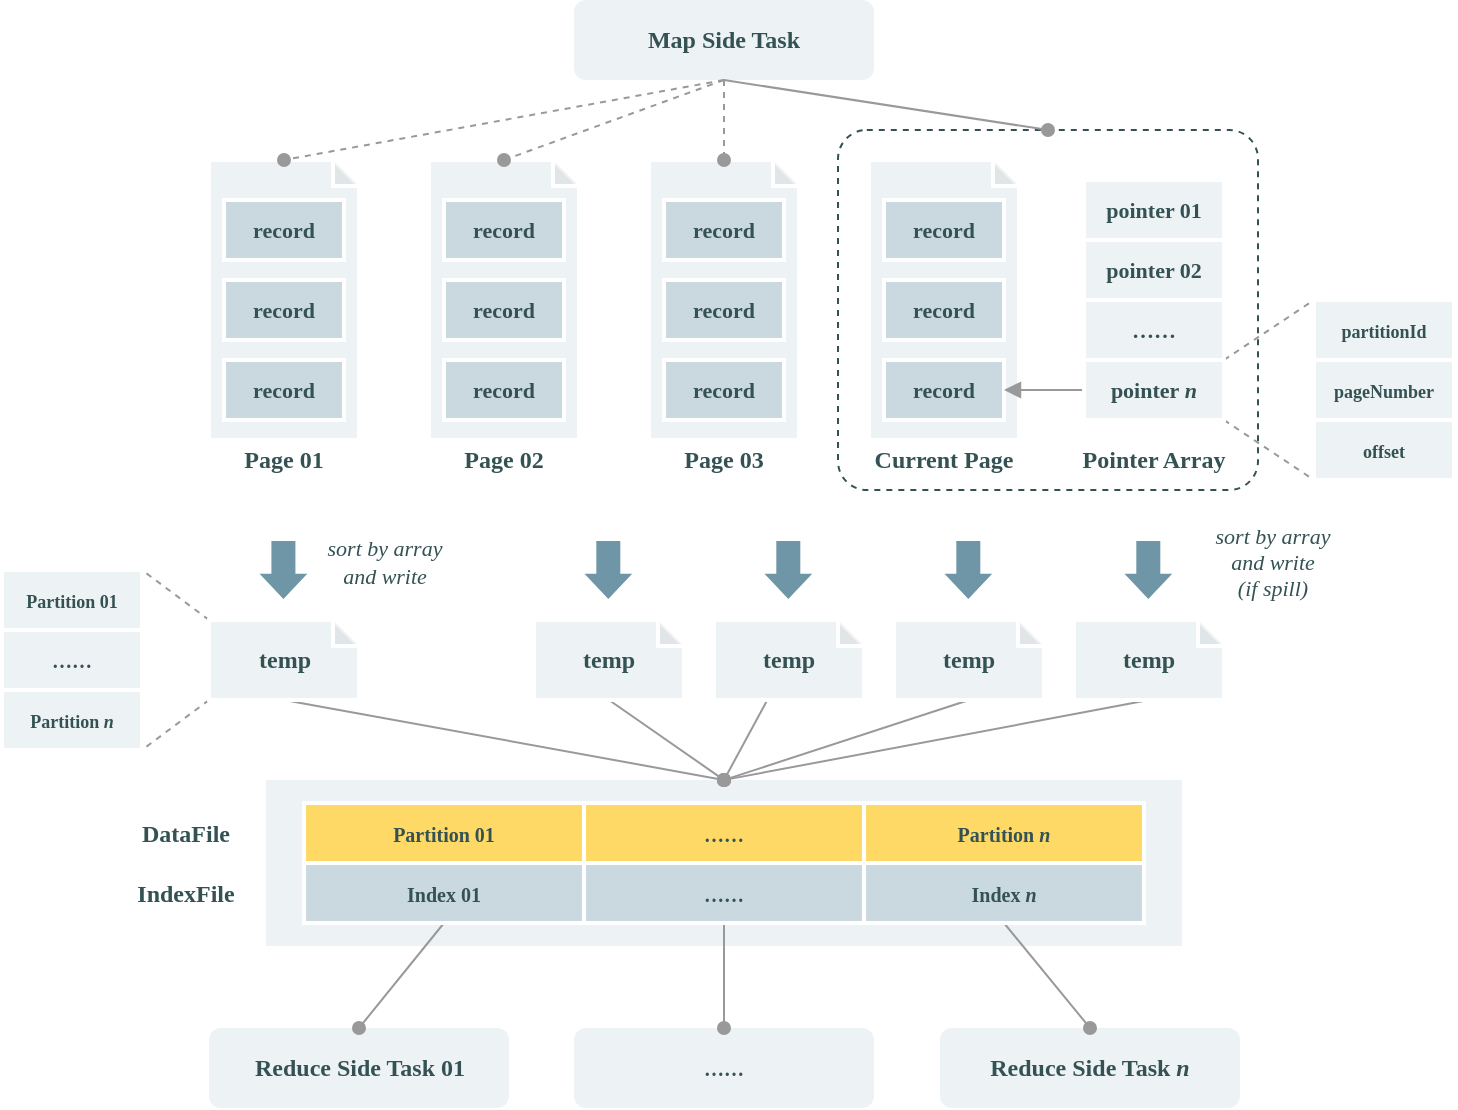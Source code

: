 <mxfile scale="2" border="30">
    <diagram id="0QhtwqMjpmc_AO-MrRb4" name="第 1 页">
        <mxGraphModel dx="1036" dy="595" grid="0" gridSize="10" guides="1" tooltips="1" connect="1" arrows="1" fold="1" page="1" pageScale="1" pageWidth="1654" pageHeight="2336" background="#FFFFFF" math="0" shadow="0">
            <root>
                <mxCell id="0"/>
                <mxCell id="1" parent="0"/>
                <mxCell id="1135" value="" style="rounded=0;whiteSpace=wrap;html=1;fontFamily=Tahoma;fontSize=10;fontColor=#FFFFFF;strokeWidth=2;strokeColor=none;fillColor=#EDF2F4;" vertex="1" parent="1">
                    <mxGeometry x="331" y="570" width="458" height="83" as="geometry"/>
                </mxCell>
                <mxCell id="1131" value="&lt;b style=&quot;color: rgb(52 , 82 , 83) ; font-family: &amp;#34;tahoma&amp;#34;&quot;&gt;Reduce Side Task &lt;i&gt;n&lt;/i&gt;&lt;/b&gt;" style="whiteSpace=wrap;html=1;dashed=1;fontFamily=Verdana;fontColor=#FFFFFF;strokeColor=none;fillColor=#EDF2F4;rounded=1;" parent="1" vertex="1">
                    <mxGeometry x="668" y="694" width="150" height="40" as="geometry"/>
                </mxCell>
                <mxCell id="1130" value="&lt;font color=&quot;#345253&quot; face=&quot;tahoma&quot;&gt;&lt;b&gt;Reduce Side Task 01&lt;/b&gt;&lt;/font&gt;" style="whiteSpace=wrap;html=1;dashed=1;fontFamily=Verdana;fontColor=#FFFFFF;strokeColor=none;fillColor=#EDF2F4;rounded=1;" parent="1" vertex="1">
                    <mxGeometry x="302.5" y="694" width="150" height="40" as="geometry"/>
                </mxCell>
                <mxCell id="1100" value="" style="rounded=1;whiteSpace=wrap;html=1;sketch=0;fontFamily=Tahoma;fontSize=11;fontColor=#345253;strokeWidth=1;fillColor=none;strokeColor=#345253;dashed=1;arcSize=8;" parent="1" vertex="1">
                    <mxGeometry x="617" y="245" width="210" height="180" as="geometry"/>
                </mxCell>
                <mxCell id="1027" value="&lt;font color=&quot;#345253&quot; face=&quot;tahoma&quot;&gt;&lt;b&gt;Map Side Task&lt;/b&gt;&lt;/font&gt;" style="whiteSpace=wrap;html=1;dashed=1;fontFamily=Verdana;fontColor=#FFFFFF;strokeColor=none;fillColor=#EDF2F4;rounded=1;" parent="1" vertex="1">
                    <mxGeometry x="485" y="180" width="150" height="40" as="geometry"/>
                </mxCell>
                <mxCell id="1031" value="" style="shape=note;whiteSpace=wrap;html=1;backgroundOutline=1;darkOpacity=0.05;fontFamily=Tahoma;fontColor=#FFFFFF;strokeColor=#FFFFFF;strokeWidth=2;size=13;rounded=1;fillColor=#EDF2F4;" parent="1" vertex="1">
                    <mxGeometry x="302.5" y="260" width="75" height="140" as="geometry"/>
                </mxCell>
                <mxCell id="1028" value="record" style="rounded=0;whiteSpace=wrap;html=1;strokeWidth=2;fillColor=#CAD9DF;fontStyle=1;fontSize=11;strokeColor=#FFFFFF;fontColor=#345253;fontFamily=Tahoma;" parent="1" vertex="1">
                    <mxGeometry x="310" y="280" width="60" height="30" as="geometry"/>
                </mxCell>
                <mxCell id="1029" value="record" style="rounded=0;whiteSpace=wrap;html=1;strokeWidth=2;fillColor=#CAD9DF;fontStyle=1;fontSize=11;strokeColor=#FFFFFF;fontColor=#345253;fontFamily=Tahoma;" parent="1" vertex="1">
                    <mxGeometry x="310" y="320" width="60" height="30" as="geometry"/>
                </mxCell>
                <mxCell id="1030" value="record" style="rounded=0;whiteSpace=wrap;html=1;strokeWidth=2;fillColor=#CAD9DF;fontStyle=1;fontSize=11;strokeColor=#FFFFFF;fontColor=#345253;fontFamily=Tahoma;" parent="1" vertex="1">
                    <mxGeometry x="310" y="360" width="60" height="30" as="geometry"/>
                </mxCell>
                <mxCell id="1032" value="&lt;font face=&quot;Tahoma&quot; color=&quot;#345253&quot;&gt;&lt;b&gt;Page 01&lt;/b&gt;&lt;/font&gt;" style="text;html=1;strokeColor=none;fillColor=none;align=center;verticalAlign=middle;whiteSpace=wrap;rounded=0;fontColor=#FFFFFF;" parent="1" vertex="1">
                    <mxGeometry x="310" y="400" width="60" height="20" as="geometry"/>
                </mxCell>
                <mxCell id="1033" value="" style="shape=note;whiteSpace=wrap;html=1;backgroundOutline=1;darkOpacity=0.05;fontFamily=Tahoma;fontColor=#FFFFFF;strokeColor=#FFFFFF;strokeWidth=2;size=13;rounded=1;fillColor=#EDF2F4;" parent="1" vertex="1">
                    <mxGeometry x="412.5" y="260" width="75" height="140" as="geometry"/>
                </mxCell>
                <mxCell id="1034" value="record" style="rounded=0;whiteSpace=wrap;html=1;strokeWidth=2;fillColor=#CAD9DF;fontStyle=1;fontSize=11;strokeColor=#FFFFFF;fontColor=#345253;fontFamily=Tahoma;" parent="1" vertex="1">
                    <mxGeometry x="420" y="280" width="60" height="30" as="geometry"/>
                </mxCell>
                <mxCell id="1035" value="record" style="rounded=0;whiteSpace=wrap;html=1;strokeWidth=2;fillColor=#CAD9DF;fontStyle=1;fontSize=11;strokeColor=#FFFFFF;fontColor=#345253;fontFamily=Tahoma;" parent="1" vertex="1">
                    <mxGeometry x="420" y="320" width="60" height="30" as="geometry"/>
                </mxCell>
                <mxCell id="1036" value="record" style="rounded=0;whiteSpace=wrap;html=1;strokeWidth=2;fillColor=#CAD9DF;fontStyle=1;fontSize=11;strokeColor=#FFFFFF;fontColor=#345253;fontFamily=Tahoma;" parent="1" vertex="1">
                    <mxGeometry x="420" y="360" width="60" height="30" as="geometry"/>
                </mxCell>
                <mxCell id="1037" value="&lt;font face=&quot;Tahoma&quot; color=&quot;#345253&quot;&gt;&lt;b&gt;Page 02&lt;/b&gt;&lt;/font&gt;" style="text;html=1;strokeColor=none;fillColor=none;align=center;verticalAlign=middle;whiteSpace=wrap;rounded=0;fontColor=#FFFFFF;" parent="1" vertex="1">
                    <mxGeometry x="420" y="400" width="60" height="20" as="geometry"/>
                </mxCell>
                <mxCell id="1038" value="" style="shape=note;whiteSpace=wrap;html=1;backgroundOutline=1;darkOpacity=0.05;fontFamily=Tahoma;fontColor=#FFFFFF;strokeColor=#FFFFFF;strokeWidth=2;size=13;rounded=1;fillColor=#EDF2F4;" parent="1" vertex="1">
                    <mxGeometry x="522.5" y="260" width="75" height="140" as="geometry"/>
                </mxCell>
                <mxCell id="1039" value="record" style="rounded=0;whiteSpace=wrap;html=1;strokeWidth=2;fillColor=#CAD9DF;fontStyle=1;fontSize=11;strokeColor=#FFFFFF;fontColor=#345253;fontFamily=Tahoma;" parent="1" vertex="1">
                    <mxGeometry x="530" y="280" width="60" height="30" as="geometry"/>
                </mxCell>
                <mxCell id="1040" value="record" style="rounded=0;whiteSpace=wrap;html=1;strokeWidth=2;fillColor=#CAD9DF;fontStyle=1;fontSize=11;strokeColor=#FFFFFF;fontColor=#345253;fontFamily=Tahoma;" parent="1" vertex="1">
                    <mxGeometry x="530" y="320" width="60" height="30" as="geometry"/>
                </mxCell>
                <mxCell id="1041" value="record" style="rounded=0;whiteSpace=wrap;html=1;strokeWidth=2;fillColor=#CAD9DF;fontStyle=1;fontSize=11;strokeColor=#FFFFFF;fontColor=#345253;fontFamily=Tahoma;" parent="1" vertex="1">
                    <mxGeometry x="530" y="360" width="60" height="30" as="geometry"/>
                </mxCell>
                <mxCell id="1042" value="&lt;font face=&quot;Tahoma&quot; color=&quot;#345253&quot;&gt;&lt;b&gt;Page 03&lt;/b&gt;&lt;/font&gt;" style="text;html=1;strokeColor=none;fillColor=none;align=center;verticalAlign=middle;whiteSpace=wrap;rounded=0;fontColor=#FFFFFF;" parent="1" vertex="1">
                    <mxGeometry x="530" y="400" width="60" height="20" as="geometry"/>
                </mxCell>
                <mxCell id="1043" value="" style="shape=note;whiteSpace=wrap;html=1;backgroundOutline=1;darkOpacity=0.05;fontFamily=Tahoma;fontColor=#FFFFFF;strokeColor=#FFFFFF;strokeWidth=2;size=13;rounded=1;fillColor=#EDF2F4;" parent="1" vertex="1">
                    <mxGeometry x="632.5" y="260" width="75" height="140" as="geometry"/>
                </mxCell>
                <mxCell id="1044" value="record" style="rounded=0;whiteSpace=wrap;html=1;strokeWidth=2;fillColor=#CAD9DF;fontStyle=1;fontSize=11;strokeColor=#FFFFFF;fontColor=#345253;fontFamily=Tahoma;" parent="1" vertex="1">
                    <mxGeometry x="640" y="280" width="60" height="30" as="geometry"/>
                </mxCell>
                <mxCell id="1045" value="record" style="rounded=0;whiteSpace=wrap;html=1;strokeWidth=2;fillColor=#CAD9DF;fontStyle=1;fontSize=11;strokeColor=#FFFFFF;fontColor=#345253;fontFamily=Tahoma;" parent="1" vertex="1">
                    <mxGeometry x="640" y="320" width="60" height="30" as="geometry"/>
                </mxCell>
                <mxCell id="1046" value="record" style="rounded=0;whiteSpace=wrap;html=1;strokeWidth=2;fillColor=#CAD9DF;fontStyle=1;fontSize=11;strokeColor=#FFFFFF;fontColor=#345253;fontFamily=Tahoma;" parent="1" vertex="1">
                    <mxGeometry x="640" y="360" width="60" height="30" as="geometry"/>
                </mxCell>
                <mxCell id="1047" value="&lt;font face=&quot;Tahoma&quot; color=&quot;#345253&quot;&gt;&lt;b&gt;Current Page&lt;/b&gt;&lt;/font&gt;" style="text;html=1;strokeColor=none;fillColor=none;align=center;verticalAlign=middle;whiteSpace=wrap;rounded=0;fontColor=#FFFFFF;" parent="1" vertex="1">
                    <mxGeometry x="625" y="400" width="90" height="20" as="geometry"/>
                </mxCell>
                <mxCell id="1123" style="edgeStyle=none;rounded=0;orthogonalLoop=1;jettySize=auto;html=1;entryX=1;entryY=0;entryDx=0;entryDy=0;fontFamily=Tahoma;fontSize=11;fontColor=#345253;endArrow=none;endFill=0;strokeColor=#999999;fillColor=#6E96A6;dashed=1;exitX=0;exitY=0;exitDx=0;exitDy=0;exitPerimeter=0;" parent="1" source="1077" target="1121" edge="1">
                    <mxGeometry relative="1" as="geometry"/>
                </mxCell>
                <mxCell id="1124" style="edgeStyle=none;rounded=0;orthogonalLoop=1;jettySize=auto;html=1;exitX=0;exitY=1;exitDx=0;exitDy=0;exitPerimeter=0;entryX=1;entryY=1;entryDx=0;entryDy=0;fontFamily=Tahoma;fontSize=11;fontColor=#345253;endArrow=none;endFill=0;strokeColor=#999999;fillColor=#6E96A6;dashed=1;" parent="1" source="1077" target="1122" edge="1">
                    <mxGeometry relative="1" as="geometry"/>
                </mxCell>
                <mxCell id="1145" style="edgeStyle=none;html=1;exitX=0.5;exitY=1;exitDx=0;exitDy=0;exitPerimeter=0;entryX=0.5;entryY=0;entryDx=0;entryDy=0;endArrow=oval;endFill=1;strokeColor=#999999;" edge="1" parent="1" source="1077" target="1135">
                    <mxGeometry relative="1" as="geometry"/>
                </mxCell>
                <mxCell id="1077" value="&lt;b&gt;&lt;font color=&quot;#345253&quot;&gt;temp&lt;/font&gt;&lt;/b&gt;" style="shape=note;whiteSpace=wrap;html=1;backgroundOutline=1;darkOpacity=0.05;fontFamily=Tahoma;fontColor=#FFFFFF;strokeColor=#FFFFFF;strokeWidth=2;size=13;rounded=1;fillColor=#EDF2F4;" parent="1" vertex="1">
                    <mxGeometry x="302.5" y="490" width="75" height="40" as="geometry"/>
                </mxCell>
                <mxCell id="1146" style="edgeStyle=none;html=1;exitX=0.5;exitY=1;exitDx=0;exitDy=0;exitPerimeter=0;entryX=0.5;entryY=0;entryDx=0;entryDy=0;endArrow=oval;endFill=1;strokeColor=#999999;" edge="1" parent="1" source="1078" target="1135">
                    <mxGeometry relative="1" as="geometry"/>
                </mxCell>
                <mxCell id="1078" value="&lt;b&gt;&lt;font color=&quot;#345253&quot;&gt;temp&lt;/font&gt;&lt;/b&gt;" style="shape=note;whiteSpace=wrap;html=1;backgroundOutline=1;darkOpacity=0.05;fontFamily=Tahoma;fontColor=#FFFFFF;strokeColor=#FFFFFF;strokeWidth=2;size=13;rounded=1;fillColor=#EDF2F4;" parent="1" vertex="1">
                    <mxGeometry x="465" y="490" width="75" height="40" as="geometry"/>
                </mxCell>
                <mxCell id="1147" style="edgeStyle=none;html=1;entryX=0.5;entryY=0;entryDx=0;entryDy=0;endArrow=oval;endFill=1;strokeColor=#999999;" edge="1" parent="1" source="1079" target="1135">
                    <mxGeometry relative="1" as="geometry"/>
                </mxCell>
                <mxCell id="1079" value="&lt;b&gt;&lt;font color=&quot;#345253&quot;&gt;temp&lt;/font&gt;&lt;/b&gt;" style="shape=note;whiteSpace=wrap;html=1;backgroundOutline=1;darkOpacity=0.05;fontFamily=Tahoma;fontColor=#FFFFFF;strokeColor=#FFFFFF;strokeWidth=2;size=13;rounded=1;fillColor=#EDF2F4;" parent="1" vertex="1">
                    <mxGeometry x="555" y="490" width="75" height="40" as="geometry"/>
                </mxCell>
                <mxCell id="1148" style="edgeStyle=none;html=1;exitX=0.5;exitY=1;exitDx=0;exitDy=0;exitPerimeter=0;entryX=0.5;entryY=0;entryDx=0;entryDy=0;endArrow=oval;endFill=1;strokeColor=#999999;" edge="1" parent="1" source="1080" target="1135">
                    <mxGeometry relative="1" as="geometry"/>
                </mxCell>
                <mxCell id="1080" value="&lt;b&gt;&lt;font color=&quot;#345253&quot;&gt;temp&lt;/font&gt;&lt;/b&gt;" style="shape=note;whiteSpace=wrap;html=1;backgroundOutline=1;darkOpacity=0.05;fontFamily=Tahoma;fontColor=#FFFFFF;strokeColor=#FFFFFF;strokeWidth=2;size=13;rounded=1;fillColor=#EDF2F4;" parent="1" vertex="1">
                    <mxGeometry x="645" y="490" width="75" height="40" as="geometry"/>
                </mxCell>
                <mxCell id="1149" style="edgeStyle=none;html=1;exitX=0.5;exitY=1;exitDx=0;exitDy=0;exitPerimeter=0;entryX=0.5;entryY=0;entryDx=0;entryDy=0;endArrow=oval;endFill=1;strokeColor=#999999;" edge="1" parent="1" source="1081" target="1135">
                    <mxGeometry relative="1" as="geometry"/>
                </mxCell>
                <mxCell id="1081" value="&lt;b&gt;&lt;font color=&quot;#345253&quot;&gt;temp&lt;/font&gt;&lt;/b&gt;" style="shape=note;whiteSpace=wrap;html=1;backgroundOutline=1;darkOpacity=0.05;fontFamily=Tahoma;fontColor=#FFFFFF;strokeColor=#FFFFFF;strokeWidth=2;size=13;rounded=1;fillColor=#EDF2F4;" parent="1" vertex="1">
                    <mxGeometry x="735" y="490" width="75" height="40" as="geometry"/>
                </mxCell>
                <mxCell id="1085" value="" style="shape=flexArrow;endArrow=classic;html=1;fontFamily=Tahoma;fontSize=11;fontColor=#345253;strokeColor=none;fillColor=#6E96A6;width=12;endSize=3.857;endWidth=10.857;" parent="1" edge="1">
                    <mxGeometry width="50" height="50" relative="1" as="geometry">
                        <mxPoint x="339.71" y="450" as="sourcePoint"/>
                        <mxPoint x="339.71" y="480" as="targetPoint"/>
                    </mxGeometry>
                </mxCell>
                <mxCell id="1086" value="&lt;i&gt;sort by array and write&lt;/i&gt;" style="text;html=1;strokeColor=none;fillColor=none;align=center;verticalAlign=middle;whiteSpace=wrap;rounded=0;dashed=1;sketch=1;fontFamily=Tahoma;fontSize=11;fontColor=#345253;" parent="1" vertex="1">
                    <mxGeometry x="352" y="441" width="77" height="40" as="geometry"/>
                </mxCell>
                <mxCell id="1091" value="&lt;b style=&quot;color: rgb(52 , 82 , 83) ; font-family: &amp;#34;tahoma&amp;#34; ; font-size: x-small&quot;&gt;……&lt;/b&gt;" style="whiteSpace=wrap;html=1;dashed=1;fontFamily=Verdana;fontColor=#FFFFFF;strokeColor=none;fillColor=#EDF2F4;rounded=1;" parent="1" vertex="1">
                    <mxGeometry x="485" y="694" width="150" height="40" as="geometry"/>
                </mxCell>
                <mxCell id="1095" style="edgeStyle=none;rounded=0;orthogonalLoop=1;jettySize=auto;html=1;exitX=0.5;exitY=1;exitDx=0;exitDy=0;entryX=0.5;entryY=0;entryDx=0;entryDy=0;entryPerimeter=0;fontFamily=Tahoma;fontSize=11;fontColor=#345253;endArrow=oval;endFill=1;strokeColor=#999999;fillColor=#6E96A6;dashed=1;" parent="1" source="1027" target="1031" edge="1">
                    <mxGeometry relative="1" as="geometry"/>
                </mxCell>
                <mxCell id="1096" style="edgeStyle=none;rounded=0;orthogonalLoop=1;jettySize=auto;html=1;exitX=0.5;exitY=1;exitDx=0;exitDy=0;entryX=0.5;entryY=0;entryDx=0;entryDy=0;entryPerimeter=0;dashed=1;fontFamily=Tahoma;fontSize=11;fontColor=#345253;endArrow=oval;endFill=1;strokeColor=#999999;fillColor=#6E96A6;" parent="1" source="1027" target="1033" edge="1">
                    <mxGeometry relative="1" as="geometry"/>
                </mxCell>
                <mxCell id="1097" style="edgeStyle=none;rounded=0;orthogonalLoop=1;jettySize=auto;html=1;exitX=0.5;exitY=1;exitDx=0;exitDy=0;entryX=0.5;entryY=0;entryDx=0;entryDy=0;entryPerimeter=0;dashed=1;fontFamily=Tahoma;fontSize=11;fontColor=#345253;endArrow=oval;endFill=1;strokeColor=#999999;fillColor=#6E96A6;" parent="1" source="1027" target="1038" edge="1">
                    <mxGeometry relative="1" as="geometry"/>
                </mxCell>
                <mxCell id="1094" style="edgeStyle=none;rounded=0;orthogonalLoop=1;jettySize=auto;html=1;exitX=0.5;exitY=1;exitDx=0;exitDy=0;entryX=0.5;entryY=0;entryDx=0;entryDy=0;fontFamily=Tahoma;fontSize=11;fontColor=#345253;endArrow=oval;endFill=1;strokeColor=#999999;fillColor=#6E96A6;" parent="1" source="1027" target="1100" edge="1">
                    <mxGeometry relative="1" as="geometry"/>
                </mxCell>
                <mxCell id="1101" value="" style="shape=flexArrow;endArrow=classic;html=1;fontFamily=Tahoma;fontSize=11;fontColor=#345253;strokeColor=none;fillColor=#6E96A6;width=12;endSize=3.857;endWidth=10.857;" parent="1" edge="1">
                    <mxGeometry width="50" height="50" relative="1" as="geometry">
                        <mxPoint x="502.16" y="450" as="sourcePoint"/>
                        <mxPoint x="502.16" y="480" as="targetPoint"/>
                    </mxGeometry>
                </mxCell>
                <mxCell id="1102" value="" style="shape=flexArrow;endArrow=classic;html=1;fontFamily=Tahoma;fontSize=11;fontColor=#345253;strokeColor=none;fillColor=#6E96A6;width=12;endSize=3.857;endWidth=10.857;" parent="1" edge="1">
                    <mxGeometry width="50" height="50" relative="1" as="geometry">
                        <mxPoint x="592.16" y="450" as="sourcePoint"/>
                        <mxPoint x="592.16" y="480" as="targetPoint"/>
                    </mxGeometry>
                </mxCell>
                <mxCell id="1103" value="" style="shape=flexArrow;endArrow=classic;html=1;fontFamily=Tahoma;fontSize=11;fontColor=#345253;strokeColor=none;fillColor=#6E96A6;width=12;endSize=3.857;endWidth=10.857;" parent="1" edge="1">
                    <mxGeometry width="50" height="50" relative="1" as="geometry">
                        <mxPoint x="682.16" y="450" as="sourcePoint"/>
                        <mxPoint x="682.16" y="480" as="targetPoint"/>
                    </mxGeometry>
                </mxCell>
                <mxCell id="1104" value="" style="shape=flexArrow;endArrow=classic;html=1;fontFamily=Tahoma;fontSize=11;fontColor=#345253;strokeColor=none;fillColor=#6E96A6;width=12;endSize=3.857;endWidth=10.857;" parent="1" edge="1">
                    <mxGeometry width="50" height="50" relative="1" as="geometry">
                        <mxPoint x="772.16" y="450" as="sourcePoint"/>
                        <mxPoint x="772.16" y="480" as="targetPoint"/>
                    </mxGeometry>
                </mxCell>
                <mxCell id="1113" value="&lt;i&gt;sort by array and write&lt;/i&gt;&lt;i&gt;&lt;br&gt;(if spill)&lt;br&gt;&lt;/i&gt;" style="text;html=1;strokeColor=none;fillColor=none;align=center;verticalAlign=middle;whiteSpace=wrap;rounded=0;dashed=1;sketch=1;fontFamily=Tahoma;fontSize=11;fontColor=#345253;" parent="1" vertex="1">
                    <mxGeometry x="796" y="441" width="77" height="40" as="geometry"/>
                </mxCell>
                <mxCell id="1117" value="&lt;font face=&quot;Tahoma&quot; color=&quot;#345253&quot;&gt;&lt;b&gt;Pointer Array&lt;/b&gt;&lt;/font&gt;" style="text;html=1;strokeColor=none;fillColor=none;align=center;verticalAlign=middle;whiteSpace=wrap;rounded=0;fontColor=#FFFFFF;" parent="1" vertex="1">
                    <mxGeometry x="730" y="400" width="90" height="20" as="geometry"/>
                </mxCell>
                <mxCell id="1118" style="edgeStyle=none;rounded=0;orthogonalLoop=1;jettySize=auto;html=1;exitX=0;exitY=0.5;exitDx=0;exitDy=0;entryX=1;entryY=0.5;entryDx=0;entryDy=0;fontFamily=Tahoma;fontSize=11;fontColor=#345253;endArrow=block;endFill=1;strokeColor=#999999;fillColor=#6E96A6;" parent="1" source="1048" target="1046" edge="1">
                    <mxGeometry relative="1" as="geometry"/>
                </mxCell>
                <mxCell id="1022" value="&lt;b style=&quot;font-family: &amp;#34;tahoma&amp;#34;&quot;&gt;……&lt;/b&gt;" style="rounded=0;whiteSpace=wrap;html=1;strokeWidth=2;strokeColor=#FFFFFF;fontSize=11;fontColor=#345253;fillColor=#EDF2F4;" parent="1" vertex="1">
                    <mxGeometry x="740" y="330" width="70" height="30" as="geometry"/>
                </mxCell>
                <mxCell id="1023" value="&lt;font face=&quot;Tahoma&quot; style=&quot;font-size: 11px;&quot;&gt;&lt;b style=&quot;font-size: 11px;&quot;&gt;pointer 01&lt;/b&gt;&lt;/font&gt;" style="rounded=0;whiteSpace=wrap;html=1;strokeWidth=2;strokeColor=#FFFFFF;fontSize=11;fontColor=#345253;fillColor=#EDF2F4;" parent="1" vertex="1">
                    <mxGeometry x="740" y="270" width="70" height="30" as="geometry"/>
                </mxCell>
                <mxCell id="1128" style="edgeStyle=none;rounded=0;orthogonalLoop=1;jettySize=auto;html=1;exitX=1;exitY=0;exitDx=0;exitDy=0;entryX=0;entryY=0;entryDx=0;entryDy=0;dashed=1;fontFamily=Tahoma;fontSize=11;fontColor=#345253;endArrow=none;endFill=0;strokeColor=#999999;fillColor=#6E96A6;" parent="1" source="1048" target="1126" edge="1">
                    <mxGeometry relative="1" as="geometry"/>
                </mxCell>
                <mxCell id="1129" style="edgeStyle=none;rounded=0;orthogonalLoop=1;jettySize=auto;html=1;exitX=1;exitY=1;exitDx=0;exitDy=0;entryX=0;entryY=1;entryDx=0;entryDy=0;dashed=1;fontFamily=Tahoma;fontSize=11;fontColor=#345253;endArrow=none;endFill=0;strokeColor=#999999;fillColor=#6E96A6;" parent="1" source="1048" target="1127" edge="1">
                    <mxGeometry relative="1" as="geometry"/>
                </mxCell>
                <mxCell id="1048" value="&lt;b style=&quot;font-family: &amp;#34;tahoma&amp;#34;&quot;&gt;pointer&amp;nbsp;&lt;i&gt;n&lt;/i&gt;&lt;/b&gt;" style="rounded=0;whiteSpace=wrap;html=1;strokeWidth=2;strokeColor=#FFFFFF;fontSize=11;fontColor=#345253;fillColor=#EDF2F4;" parent="1" vertex="1">
                    <mxGeometry x="740" y="360" width="70" height="30" as="geometry"/>
                </mxCell>
                <mxCell id="1082" value="&lt;font face=&quot;Tahoma&quot; style=&quot;font-size: 11px&quot;&gt;&lt;b style=&quot;font-size: 11px&quot;&gt;pointer 02&lt;/b&gt;&lt;/font&gt;" style="rounded=0;whiteSpace=wrap;html=1;strokeWidth=2;strokeColor=#FFFFFF;fontSize=11;fontColor=#345253;fillColor=#EDF2F4;" parent="1" vertex="1">
                    <mxGeometry x="740" y="300" width="70" height="30" as="geometry"/>
                </mxCell>
                <mxCell id="1120" value="&lt;font face=&quot;Tahoma&quot; size=&quot;1&quot;&gt;&lt;b&gt;……&lt;/b&gt;&lt;/font&gt;" style="rounded=0;whiteSpace=wrap;html=1;strokeWidth=2;strokeColor=#FFFFFF;fontSize=11;fontColor=#345253;fillColor=#EDF2F4;" parent="1" vertex="1">
                    <mxGeometry x="199" y="495" width="70" height="30" as="geometry"/>
                </mxCell>
                <mxCell id="1121" value="&lt;font face=&quot;Tahoma&quot; size=&quot;1&quot;&gt;&lt;b style=&quot;font-size: 9px&quot;&gt;Partition 01&lt;/b&gt;&lt;/font&gt;" style="rounded=0;whiteSpace=wrap;html=1;strokeWidth=2;strokeColor=#FFFFFF;fontSize=11;fontColor=#345253;fillColor=#EDF2F4;" parent="1" vertex="1">
                    <mxGeometry x="199" y="465" width="70" height="30" as="geometry"/>
                </mxCell>
                <mxCell id="1122" value="&lt;font face=&quot;Tahoma&quot; size=&quot;1&quot;&gt;&lt;b style=&quot;font-size: 9px&quot;&gt;Partition &lt;i&gt;n&lt;/i&gt;&lt;/b&gt;&lt;/font&gt;" style="rounded=0;whiteSpace=wrap;html=1;strokeWidth=2;strokeColor=#FFFFFF;fontSize=11;fontColor=#345253;fillColor=#EDF2F4;" parent="1" vertex="1">
                    <mxGeometry x="199" y="525" width="70" height="30" as="geometry"/>
                </mxCell>
                <mxCell id="1125" value="&lt;font face=&quot;Tahoma&quot; size=&quot;1&quot;&gt;&lt;b style=&quot;font-size: 9px&quot;&gt;pageNumber&lt;/b&gt;&lt;/font&gt;" style="rounded=0;whiteSpace=wrap;html=1;strokeWidth=2;strokeColor=#FFFFFF;fontSize=11;fontColor=#345253;fillColor=#EDF2F4;" parent="1" vertex="1">
                    <mxGeometry x="855" y="360" width="70" height="30" as="geometry"/>
                </mxCell>
                <mxCell id="1126" value="&lt;font face=&quot;Tahoma&quot; size=&quot;1&quot;&gt;&lt;b style=&quot;font-size: 9px&quot;&gt;partitionId&lt;/b&gt;&lt;/font&gt;" style="rounded=0;whiteSpace=wrap;html=1;strokeWidth=2;strokeColor=#FFFFFF;fontSize=11;fontColor=#345253;fillColor=#EDF2F4;" parent="1" vertex="1">
                    <mxGeometry x="855" y="330" width="70" height="30" as="geometry"/>
                </mxCell>
                <mxCell id="1127" value="&lt;font face=&quot;Tahoma&quot; size=&quot;1&quot;&gt;&lt;b style=&quot;font-size: 9px&quot;&gt;offset&lt;/b&gt;&lt;/font&gt;" style="rounded=0;whiteSpace=wrap;html=1;strokeWidth=2;strokeColor=#FFFFFF;fontSize=11;fontColor=#345253;fillColor=#EDF2F4;" parent="1" vertex="1">
                    <mxGeometry x="855" y="390" width="70" height="30" as="geometry"/>
                </mxCell>
                <mxCell id="1142" value="&lt;font style=&quot;font-size: 12px&quot; color=&quot;#345253&quot;&gt;&lt;b&gt;DataFile&lt;/b&gt;&lt;/font&gt;" style="text;html=1;strokeColor=none;fillColor=none;align=center;verticalAlign=middle;whiteSpace=wrap;rounded=0;fontFamily=Tahoma;fontSize=10;fontColor=#FFFFFF;" vertex="1" parent="1">
                    <mxGeometry x="260" y="586.5" width="61.75" height="20" as="geometry"/>
                </mxCell>
                <mxCell id="1143" value="&lt;font style=&quot;font-size: 12px&quot; color=&quot;#345253&quot;&gt;&lt;b&gt;IndexFile&lt;/b&gt;&lt;/font&gt;" style="text;html=1;strokeColor=none;fillColor=none;align=center;verticalAlign=middle;whiteSpace=wrap;rounded=0;fontFamily=Tahoma;fontSize=10;fontColor=#FFFFFF;" vertex="1" parent="1">
                    <mxGeometry x="260" y="616.5" width="61.75" height="20" as="geometry"/>
                </mxCell>
                <mxCell id="1136" value="&lt;font style=&quot;font-size: 10px;&quot;&gt;&lt;b style=&quot;font-size: 10px;&quot;&gt;Partition 01&lt;/b&gt;&lt;/font&gt;" style="rounded=0;whiteSpace=wrap;html=1;strokeWidth=2;strokeColor=#FFFFFF;fontSize=10;fontColor=#345253;fontFamily=Tahoma;fillColor=#FFD966;" vertex="1" parent="1">
                    <mxGeometry x="350" y="581.5" width="140" height="30" as="geometry"/>
                </mxCell>
                <mxCell id="1137" value="&lt;b style=&quot;font-family: &amp;#34;tahoma&amp;#34; ; font-size: x-small&quot;&gt;……&lt;/b&gt;" style="rounded=0;whiteSpace=wrap;html=1;strokeWidth=2;strokeColor=#FFFFFF;fontSize=10;fontColor=#345253;fontFamily=Tahoma;fillColor=#FFD966;" vertex="1" parent="1">
                    <mxGeometry x="490.0" y="581.5" width="140" height="30" as="geometry"/>
                </mxCell>
                <mxCell id="1138" value="&lt;b style=&quot;font-size: 10px&quot;&gt;Partition &lt;i&gt;n&lt;/i&gt;&lt;/b&gt;" style="rounded=0;whiteSpace=wrap;html=1;strokeWidth=2;strokeColor=#FFFFFF;fontSize=10;fontColor=#345253;fontFamily=Tahoma;fillColor=#FFD966;" vertex="1" parent="1">
                    <mxGeometry x="630.0" y="581.5" width="140" height="30" as="geometry"/>
                </mxCell>
                <mxCell id="1150" style="edgeStyle=none;html=1;exitX=0.5;exitY=1;exitDx=0;exitDy=0;entryX=0.5;entryY=0;entryDx=0;entryDy=0;endArrow=oval;endFill=1;strokeColor=#999999;" edge="1" parent="1" source="1139" target="1130">
                    <mxGeometry relative="1" as="geometry"/>
                </mxCell>
                <mxCell id="1139" value="&lt;font style=&quot;font-size: 10px&quot;&gt;&lt;b style=&quot;font-size: 10px&quot;&gt;Index 01&lt;/b&gt;&lt;/font&gt;" style="rounded=0;whiteSpace=wrap;html=1;strokeWidth=2;strokeColor=#FFFFFF;fontSize=10;fontColor=#345253;fillColor=#CAD9DF;fontFamily=Tahoma;" vertex="1" parent="1">
                    <mxGeometry x="350" y="611.5" width="140" height="30" as="geometry"/>
                </mxCell>
                <mxCell id="1151" style="edgeStyle=none;html=1;exitX=0.5;exitY=1;exitDx=0;exitDy=0;endArrow=oval;endFill=1;strokeColor=#999999;" edge="1" parent="1" source="1140" target="1091">
                    <mxGeometry relative="1" as="geometry"/>
                </mxCell>
                <mxCell id="1140" value="&lt;b style=&quot;font-family: &amp;#34;tahoma&amp;#34; ; font-size: x-small&quot;&gt;……&lt;/b&gt;" style="rounded=0;whiteSpace=wrap;html=1;strokeWidth=2;strokeColor=#FFFFFF;fontSize=10;fontColor=#345253;fillColor=#CAD9DF;fontFamily=Tahoma;" vertex="1" parent="1">
                    <mxGeometry x="490.0" y="611.5" width="140" height="30" as="geometry"/>
                </mxCell>
                <mxCell id="1152" style="edgeStyle=none;html=1;exitX=0.5;exitY=1;exitDx=0;exitDy=0;entryX=0.5;entryY=0;entryDx=0;entryDy=0;endArrow=oval;endFill=1;strokeColor=#999999;" edge="1" parent="1" source="1141" target="1131">
                    <mxGeometry relative="1" as="geometry"/>
                </mxCell>
                <mxCell id="1141" value="&lt;b&gt;Index&lt;/b&gt;&lt;b style=&quot;font-size: 10px&quot;&gt;&amp;nbsp;&lt;i&gt;n&lt;/i&gt;&lt;/b&gt;" style="rounded=0;whiteSpace=wrap;html=1;strokeWidth=2;strokeColor=#FFFFFF;fontSize=10;fontColor=#345253;fillColor=#CAD9DF;fontFamily=Tahoma;" vertex="1" parent="1">
                    <mxGeometry x="630.0" y="611.5" width="140" height="30" as="geometry"/>
                </mxCell>
            </root>
        </mxGraphModel>
    </diagram>
</mxfile>